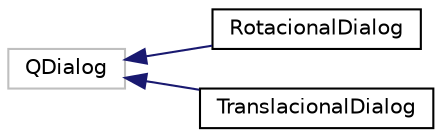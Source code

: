 digraph "Graphical Class Hierarchy"
{
  edge [fontname="Helvetica",fontsize="10",labelfontname="Helvetica",labelfontsize="10"];
  node [fontname="Helvetica",fontsize="10",shape=record];
  rankdir="LR";
  Node1 [label="QDialog",height=0.2,width=0.4,color="grey75", fillcolor="white", style="filled"];
  Node1 -> Node2 [dir="back",color="midnightblue",fontsize="10",style="solid",fontname="Helvetica"];
  Node2 [label="RotacionalDialog",height=0.2,width=0.4,color="black", fillcolor="white", style="filled",URL="$class_rotacional_dialog.html"];
  Node1 -> Node3 [dir="back",color="midnightblue",fontsize="10",style="solid",fontname="Helvetica"];
  Node3 [label="TranslacionalDialog",height=0.2,width=0.4,color="black", fillcolor="white", style="filled",URL="$class_translacional_dialog.html"];
}
